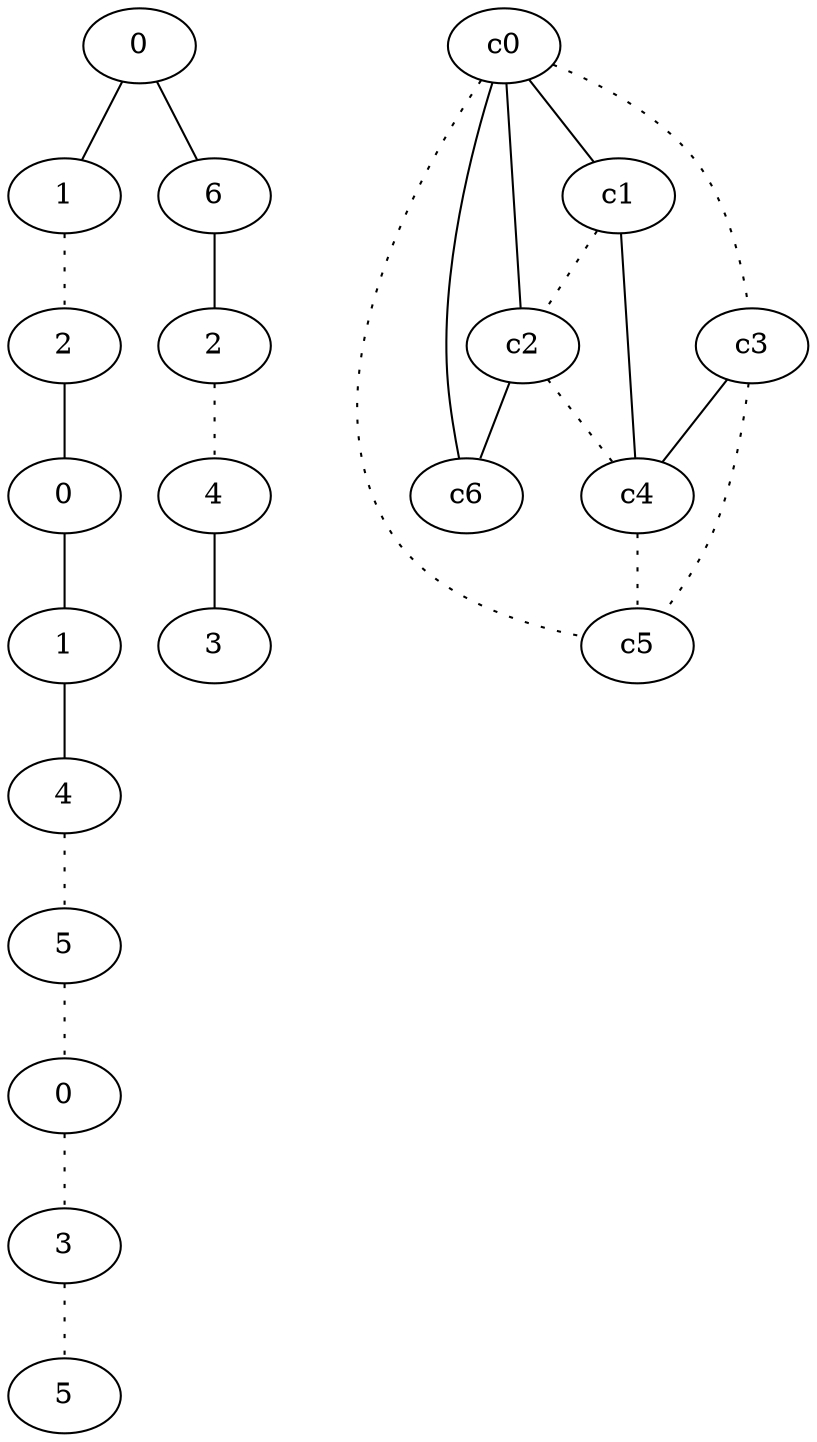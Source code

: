 graph {
a0[label=0];
a1[label=1];
a2[label=2];
a3[label=0];
a4[label=1];
a5[label=4];
a6[label=5];
a7[label=0];
a8[label=3];
a9[label=5];
a10[label=6];
a11[label=2];
a12[label=4];
a13[label=3];
a0 -- a1;
a0 -- a10;
a1 -- a2 [style=dotted];
a2 -- a3;
a3 -- a4;
a4 -- a5;
a5 -- a6 [style=dotted];
a6 -- a7 [style=dotted];
a7 -- a8 [style=dotted];
a8 -- a9 [style=dotted];
a10 -- a11;
a11 -- a12 [style=dotted];
a12 -- a13;
c0 -- c1;
c0 -- c2;
c0 -- c3 [style=dotted];
c0 -- c5 [style=dotted];
c0 -- c6;
c1 -- c2 [style=dotted];
c1 -- c4;
c2 -- c4 [style=dotted];
c2 -- c6;
c3 -- c4;
c3 -- c5 [style=dotted];
c4 -- c5 [style=dotted];
}
